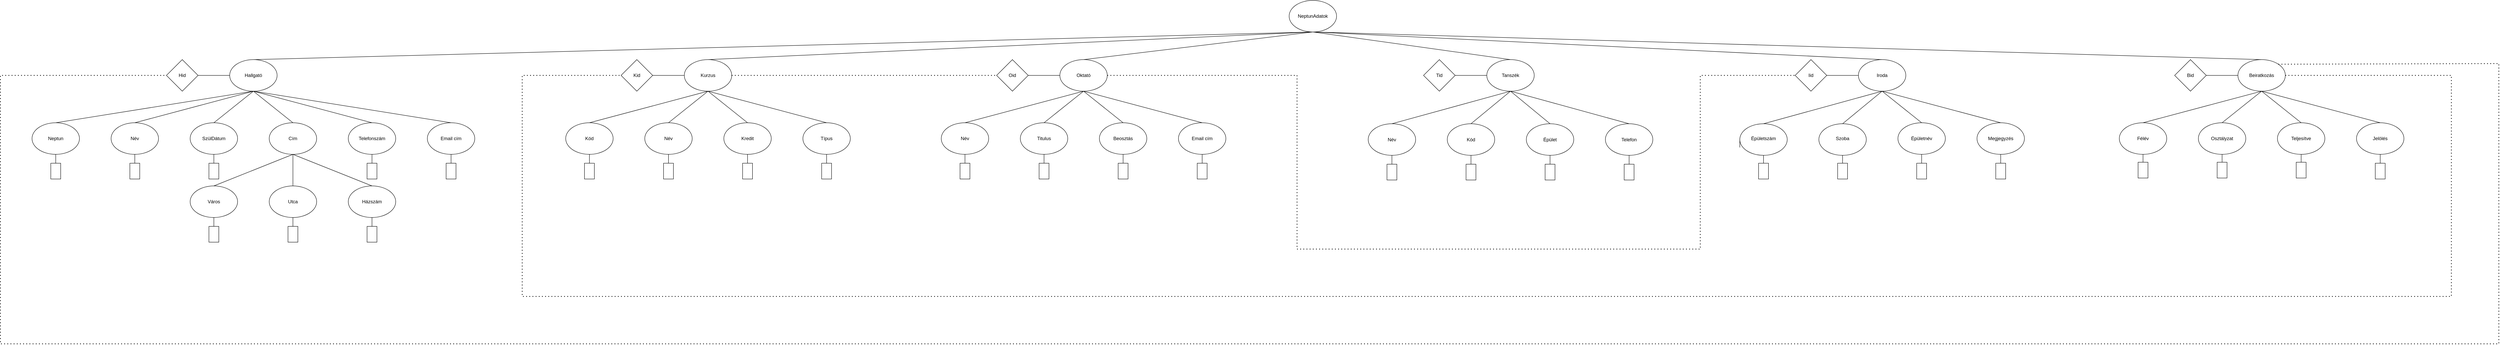 <mxfile version="28.2.7">
  <diagram name="Page-1" id="n9HkPg0lMmvd1N4SvxGJ">
    <mxGraphModel grid="1" page="1" gridSize="10" guides="1" tooltips="1" connect="1" arrows="1" fold="1" pageScale="1" pageWidth="2336" pageHeight="1654" math="0" shadow="0">
      <root>
        <mxCell id="0" />
        <mxCell id="1" parent="0" />
        <mxCell id="YauAk74HaO36N5RV_OqA-1" value="" style="ellipse;whiteSpace=wrap;html=1;" vertex="1" parent="1">
          <mxGeometry x="660" y="10" width="120" height="80" as="geometry" />
        </mxCell>
        <mxCell id="YauAk74HaO36N5RV_OqA-2" value="NeptunAdatok" style="text;html=1;whiteSpace=wrap;strokeColor=none;fillColor=none;align=center;verticalAlign=middle;rounded=0;" vertex="1" parent="1">
          <mxGeometry x="690" y="35" width="60" height="30" as="geometry" />
        </mxCell>
        <mxCell id="YauAk74HaO36N5RV_OqA-3" value="" style="ellipse;whiteSpace=wrap;html=1;" vertex="1" parent="1">
          <mxGeometry x="-2020" y="160" width="120" height="80" as="geometry" />
        </mxCell>
        <mxCell id="YauAk74HaO36N5RV_OqA-4" value="Hallgató" style="text;html=1;whiteSpace=wrap;strokeColor=none;fillColor=none;align=center;verticalAlign=middle;rounded=0;" vertex="1" parent="1">
          <mxGeometry x="-1990" y="185" width="60" height="30" as="geometry" />
        </mxCell>
        <mxCell id="YauAk74HaO36N5RV_OqA-5" value="" style="ellipse;whiteSpace=wrap;html=1;" vertex="1" parent="1">
          <mxGeometry x="-2120" y="320" width="120" height="80" as="geometry" />
        </mxCell>
        <mxCell id="YauAk74HaO36N5RV_OqA-6" value="" style="ellipse;whiteSpace=wrap;html=1;" vertex="1" parent="1">
          <mxGeometry x="-1920" y="320" width="120" height="80" as="geometry" />
        </mxCell>
        <mxCell id="YauAk74HaO36N5RV_OqA-7" value="" style="ellipse;whiteSpace=wrap;html=1;" vertex="1" parent="1">
          <mxGeometry x="-1720" y="320" width="120" height="80" as="geometry" />
        </mxCell>
        <mxCell id="YauAk74HaO36N5RV_OqA-8" value="" style="ellipse;whiteSpace=wrap;html=1;" vertex="1" parent="1">
          <mxGeometry x="-1520" y="320" width="120" height="80" as="geometry" />
        </mxCell>
        <mxCell id="YauAk74HaO36N5RV_OqA-9" value="" style="ellipse;whiteSpace=wrap;html=1;" vertex="1" parent="1">
          <mxGeometry x="-2320" y="320" width="120" height="80" as="geometry" />
        </mxCell>
        <mxCell id="YauAk74HaO36N5RV_OqA-10" value="" style="ellipse;whiteSpace=wrap;html=1;" vertex="1" parent="1">
          <mxGeometry x="-2520" y="320" width="120" height="80" as="geometry" />
        </mxCell>
        <mxCell id="YauAk74HaO36N5RV_OqA-11" value="" style="rhombus;whiteSpace=wrap;html=1;" vertex="1" parent="1">
          <mxGeometry x="-2180" y="160" width="80" height="80" as="geometry" />
        </mxCell>
        <mxCell id="YauAk74HaO36N5RV_OqA-12" value="Hid" style="text;html=1;whiteSpace=wrap;strokeColor=none;fillColor=none;align=center;verticalAlign=middle;rounded=0;" vertex="1" parent="1">
          <mxGeometry x="-2170" y="185" width="60" height="30" as="geometry" />
        </mxCell>
        <mxCell id="YauAk74HaO36N5RV_OqA-13" value="Neptun" style="text;html=1;whiteSpace=wrap;strokeColor=none;fillColor=none;align=center;verticalAlign=middle;rounded=0;" vertex="1" parent="1">
          <mxGeometry x="-2490" y="345" width="60" height="30" as="geometry" />
        </mxCell>
        <mxCell id="YauAk74HaO36N5RV_OqA-14" value="Név" style="text;html=1;whiteSpace=wrap;strokeColor=none;fillColor=none;align=center;verticalAlign=middle;rounded=0;" vertex="1" parent="1">
          <mxGeometry x="-2290" y="345" width="60" height="30" as="geometry" />
        </mxCell>
        <mxCell id="YauAk74HaO36N5RV_OqA-15" value="SzülDátum" style="text;html=1;whiteSpace=wrap;strokeColor=none;fillColor=none;align=center;verticalAlign=middle;rounded=0;" vertex="1" parent="1">
          <mxGeometry x="-2090" y="345" width="60" height="30" as="geometry" />
        </mxCell>
        <mxCell id="YauAk74HaO36N5RV_OqA-16" value="Cím" style="text;html=1;whiteSpace=wrap;strokeColor=none;fillColor=none;align=center;verticalAlign=middle;rounded=0;" vertex="1" parent="1">
          <mxGeometry x="-1890" y="345" width="60" height="30" as="geometry" />
        </mxCell>
        <mxCell id="YauAk74HaO36N5RV_OqA-17" value="Telefonszám" style="text;html=1;whiteSpace=wrap;strokeColor=none;fillColor=none;align=center;verticalAlign=middle;rounded=0;" vertex="1" parent="1">
          <mxGeometry x="-1690" y="345" width="60" height="30" as="geometry" />
        </mxCell>
        <mxCell id="YauAk74HaO36N5RV_OqA-18" value="Email cím" style="text;html=1;whiteSpace=wrap;strokeColor=none;fillColor=none;align=center;verticalAlign=middle;rounded=0;" vertex="1" parent="1">
          <mxGeometry x="-1490" y="345" width="60" height="30" as="geometry" />
        </mxCell>
        <mxCell id="YauAk74HaO36N5RV_OqA-19" value="" style="endArrow=none;html=1;rounded=0;entryX=0;entryY=0.5;entryDx=0;entryDy=0;exitX=1;exitY=0.5;exitDx=0;exitDy=0;" edge="1" parent="1" source="YauAk74HaO36N5RV_OqA-11" target="YauAk74HaO36N5RV_OqA-3">
          <mxGeometry width="50" height="50" relative="1" as="geometry">
            <mxPoint x="-1910" y="390" as="sourcePoint" />
            <mxPoint x="-1860" y="340" as="targetPoint" />
          </mxGeometry>
        </mxCell>
        <mxCell id="YauAk74HaO36N5RV_OqA-20" value="" style="endArrow=none;html=1;rounded=0;entryX=0.5;entryY=1;entryDx=0;entryDy=0;exitX=0.5;exitY=0;exitDx=0;exitDy=0;" edge="1" parent="1" source="YauAk74HaO36N5RV_OqA-10" target="YauAk74HaO36N5RV_OqA-3">
          <mxGeometry width="50" height="50" relative="1" as="geometry">
            <mxPoint x="-1910" y="390" as="sourcePoint" />
            <mxPoint x="-1860" y="340" as="targetPoint" />
          </mxGeometry>
        </mxCell>
        <mxCell id="YauAk74HaO36N5RV_OqA-21" value="" style="endArrow=none;html=1;rounded=0;entryX=0.5;entryY=1;entryDx=0;entryDy=0;exitX=0.5;exitY=0;exitDx=0;exitDy=0;" edge="1" parent="1" source="YauAk74HaO36N5RV_OqA-9" target="YauAk74HaO36N5RV_OqA-3">
          <mxGeometry width="50" height="50" relative="1" as="geometry">
            <mxPoint x="-1910" y="390" as="sourcePoint" />
            <mxPoint x="-1860" y="340" as="targetPoint" />
          </mxGeometry>
        </mxCell>
        <mxCell id="YauAk74HaO36N5RV_OqA-22" value="" style="endArrow=none;html=1;rounded=0;exitX=0.5;exitY=0;exitDx=0;exitDy=0;" edge="1" parent="1" source="YauAk74HaO36N5RV_OqA-5">
          <mxGeometry width="50" height="50" relative="1" as="geometry">
            <mxPoint x="-1910" y="390" as="sourcePoint" />
            <mxPoint x="-1960" y="240" as="targetPoint" />
          </mxGeometry>
        </mxCell>
        <mxCell id="YauAk74HaO36N5RV_OqA-23" value="" style="endArrow=none;html=1;rounded=0;entryX=0.5;entryY=1;entryDx=0;entryDy=0;exitX=0.5;exitY=0;exitDx=0;exitDy=0;" edge="1" parent="1" source="YauAk74HaO36N5RV_OqA-6" target="YauAk74HaO36N5RV_OqA-3">
          <mxGeometry width="50" height="50" relative="1" as="geometry">
            <mxPoint x="-1910" y="390" as="sourcePoint" />
            <mxPoint x="-1860" y="340" as="targetPoint" />
          </mxGeometry>
        </mxCell>
        <mxCell id="YauAk74HaO36N5RV_OqA-24" value="" style="endArrow=none;html=1;rounded=0;entryX=0.5;entryY=1;entryDx=0;entryDy=0;exitX=0.5;exitY=0;exitDx=0;exitDy=0;" edge="1" parent="1" source="YauAk74HaO36N5RV_OqA-7" target="YauAk74HaO36N5RV_OqA-3">
          <mxGeometry width="50" height="50" relative="1" as="geometry">
            <mxPoint x="-1910" y="390" as="sourcePoint" />
            <mxPoint x="-1860" y="340" as="targetPoint" />
          </mxGeometry>
        </mxCell>
        <mxCell id="YauAk74HaO36N5RV_OqA-25" value="" style="endArrow=none;html=1;rounded=0;entryX=0.5;entryY=1;entryDx=0;entryDy=0;exitX=0.5;exitY=0;exitDx=0;exitDy=0;" edge="1" parent="1" source="YauAk74HaO36N5RV_OqA-8" target="YauAk74HaO36N5RV_OqA-3">
          <mxGeometry width="50" height="50" relative="1" as="geometry">
            <mxPoint x="-1910" y="390" as="sourcePoint" />
            <mxPoint x="-1860" y="340" as="targetPoint" />
          </mxGeometry>
        </mxCell>
        <mxCell id="YauAk74HaO36N5RV_OqA-26" value="" style="ellipse;whiteSpace=wrap;html=1;" vertex="1" parent="1">
          <mxGeometry x="-1920" y="480" width="120" height="80" as="geometry" />
        </mxCell>
        <mxCell id="YauAk74HaO36N5RV_OqA-27" value="" style="ellipse;whiteSpace=wrap;html=1;" vertex="1" parent="1">
          <mxGeometry x="-2120" y="480" width="120" height="80" as="geometry" />
        </mxCell>
        <mxCell id="YauAk74HaO36N5RV_OqA-28" value="" style="ellipse;whiteSpace=wrap;html=1;" vertex="1" parent="1">
          <mxGeometry x="-1720" y="480" width="120" height="80" as="geometry" />
        </mxCell>
        <mxCell id="YauAk74HaO36N5RV_OqA-29" value="Város" style="text;html=1;whiteSpace=wrap;strokeColor=none;fillColor=none;align=center;verticalAlign=middle;rounded=0;" vertex="1" parent="1">
          <mxGeometry x="-2090" y="505" width="60" height="30" as="geometry" />
        </mxCell>
        <mxCell id="YauAk74HaO36N5RV_OqA-30" value="Utca" style="text;html=1;whiteSpace=wrap;strokeColor=none;fillColor=none;align=center;verticalAlign=middle;rounded=0;" vertex="1" parent="1">
          <mxGeometry x="-1890" y="505" width="60" height="30" as="geometry" />
        </mxCell>
        <mxCell id="YauAk74HaO36N5RV_OqA-31" value="Házszám" style="text;html=1;whiteSpace=wrap;strokeColor=none;fillColor=none;align=center;verticalAlign=middle;rounded=0;" vertex="1" parent="1">
          <mxGeometry x="-1690" y="505" width="60" height="30" as="geometry" />
        </mxCell>
        <mxCell id="YauAk74HaO36N5RV_OqA-32" value="" style="endArrow=none;html=1;rounded=0;entryX=0.5;entryY=1;entryDx=0;entryDy=0;exitX=0.5;exitY=0;exitDx=0;exitDy=0;" edge="1" parent="1" source="YauAk74HaO36N5RV_OqA-27" target="YauAk74HaO36N5RV_OqA-6">
          <mxGeometry width="50" height="50" relative="1" as="geometry">
            <mxPoint x="-1910" y="510" as="sourcePoint" />
            <mxPoint x="-1860" y="460" as="targetPoint" />
          </mxGeometry>
        </mxCell>
        <mxCell id="YauAk74HaO36N5RV_OqA-34" value="" style="endArrow=none;html=1;rounded=0;entryX=0.5;entryY=1;entryDx=0;entryDy=0;exitX=0.5;exitY=0;exitDx=0;exitDy=0;" edge="1" parent="1" source="YauAk74HaO36N5RV_OqA-26" target="YauAk74HaO36N5RV_OqA-6">
          <mxGeometry width="50" height="50" relative="1" as="geometry">
            <mxPoint x="-1910" y="510" as="sourcePoint" />
            <mxPoint x="-1860" y="460" as="targetPoint" />
          </mxGeometry>
        </mxCell>
        <mxCell id="YauAk74HaO36N5RV_OqA-35" value="" style="endArrow=none;html=1;rounded=0;entryX=0.5;entryY=1;entryDx=0;entryDy=0;exitX=0.5;exitY=0;exitDx=0;exitDy=0;" edge="1" parent="1" source="YauAk74HaO36N5RV_OqA-28" target="YauAk74HaO36N5RV_OqA-6">
          <mxGeometry width="50" height="50" relative="1" as="geometry">
            <mxPoint x="-1910" y="510" as="sourcePoint" />
            <mxPoint x="-1860" y="460" as="targetPoint" />
          </mxGeometry>
        </mxCell>
        <mxCell id="YauAk74HaO36N5RV_OqA-36" value="" style="ellipse;whiteSpace=wrap;html=1;" vertex="1" parent="1">
          <mxGeometry x="-870" y="160" width="120" height="80" as="geometry" />
        </mxCell>
        <mxCell id="YauAk74HaO36N5RV_OqA-37" value="Kurzus" style="text;html=1;whiteSpace=wrap;strokeColor=none;fillColor=none;align=center;verticalAlign=middle;rounded=0;" vertex="1" parent="1">
          <mxGeometry x="-840" y="185" width="60" height="30" as="geometry" />
        </mxCell>
        <mxCell id="YauAk74HaO36N5RV_OqA-38" value="" style="ellipse;whiteSpace=wrap;html=1;" vertex="1" parent="1">
          <mxGeometry x="-770" y="320" width="120" height="80" as="geometry" />
        </mxCell>
        <mxCell id="YauAk74HaO36N5RV_OqA-39" value="" style="ellipse;whiteSpace=wrap;html=1;" vertex="1" parent="1">
          <mxGeometry x="-970" y="320" width="120" height="80" as="geometry" />
        </mxCell>
        <mxCell id="YauAk74HaO36N5RV_OqA-40" value="" style="ellipse;whiteSpace=wrap;html=1;" vertex="1" parent="1">
          <mxGeometry x="-570" y="320" width="120" height="80" as="geometry" />
        </mxCell>
        <mxCell id="YauAk74HaO36N5RV_OqA-41" value="" style="ellipse;whiteSpace=wrap;html=1;" vertex="1" parent="1">
          <mxGeometry x="-1170" y="320" width="120" height="80" as="geometry" />
        </mxCell>
        <mxCell id="YauAk74HaO36N5RV_OqA-43" value="" style="rhombus;whiteSpace=wrap;html=1;" vertex="1" parent="1">
          <mxGeometry x="-1030" y="160" width="80" height="80" as="geometry" />
        </mxCell>
        <mxCell id="YauAk74HaO36N5RV_OqA-44" value="Kid" style="text;html=1;whiteSpace=wrap;strokeColor=none;fillColor=none;align=center;verticalAlign=middle;rounded=0;" vertex="1" parent="1">
          <mxGeometry x="-1020" y="185" width="60" height="30" as="geometry" />
        </mxCell>
        <mxCell id="YauAk74HaO36N5RV_OqA-45" value="Kód" style="text;html=1;whiteSpace=wrap;strokeColor=none;fillColor=none;align=center;verticalAlign=middle;rounded=0;" vertex="1" parent="1">
          <mxGeometry x="-1140" y="345" width="60" height="30" as="geometry" />
        </mxCell>
        <mxCell id="YauAk74HaO36N5RV_OqA-46" value="Név" style="text;html=1;whiteSpace=wrap;strokeColor=none;fillColor=none;align=center;verticalAlign=middle;rounded=0;" vertex="1" parent="1">
          <mxGeometry x="-940" y="345" width="60" height="30" as="geometry" />
        </mxCell>
        <mxCell id="YauAk74HaO36N5RV_OqA-47" value="Kredit" style="text;html=1;whiteSpace=wrap;strokeColor=none;fillColor=none;align=center;verticalAlign=middle;rounded=0;" vertex="1" parent="1">
          <mxGeometry x="-740" y="345" width="60" height="30" as="geometry" />
        </mxCell>
        <mxCell id="YauAk74HaO36N5RV_OqA-48" value="Típus" style="text;html=1;whiteSpace=wrap;strokeColor=none;fillColor=none;align=center;verticalAlign=middle;rounded=0;" vertex="1" parent="1">
          <mxGeometry x="-540" y="345" width="60" height="30" as="geometry" />
        </mxCell>
        <mxCell id="YauAk74HaO36N5RV_OqA-49" value="" style="endArrow=none;html=1;rounded=0;entryX=0;entryY=0.5;entryDx=0;entryDy=0;exitX=1;exitY=0.5;exitDx=0;exitDy=0;" edge="1" parent="1" source="YauAk74HaO36N5RV_OqA-43" target="YauAk74HaO36N5RV_OqA-36">
          <mxGeometry width="50" height="50" relative="1" as="geometry">
            <mxPoint x="-760" y="510" as="sourcePoint" />
            <mxPoint x="-710" y="460" as="targetPoint" />
          </mxGeometry>
        </mxCell>
        <mxCell id="YauAk74HaO36N5RV_OqA-50" value="" style="endArrow=none;html=1;rounded=0;entryX=0.5;entryY=1;entryDx=0;entryDy=0;exitX=0.5;exitY=0;exitDx=0;exitDy=0;" edge="1" parent="1" source="YauAk74HaO36N5RV_OqA-41" target="YauAk74HaO36N5RV_OqA-36">
          <mxGeometry width="50" height="50" relative="1" as="geometry">
            <mxPoint x="-760" y="510" as="sourcePoint" />
            <mxPoint x="-710" y="460" as="targetPoint" />
          </mxGeometry>
        </mxCell>
        <mxCell id="YauAk74HaO36N5RV_OqA-51" value="" style="endArrow=none;html=1;rounded=0;entryX=0.5;entryY=1;entryDx=0;entryDy=0;exitX=0.5;exitY=0;exitDx=0;exitDy=0;" edge="1" parent="1" source="YauAk74HaO36N5RV_OqA-39" target="YauAk74HaO36N5RV_OqA-36">
          <mxGeometry width="50" height="50" relative="1" as="geometry">
            <mxPoint x="-760" y="510" as="sourcePoint" />
            <mxPoint x="-710" y="460" as="targetPoint" />
          </mxGeometry>
        </mxCell>
        <mxCell id="YauAk74HaO36N5RV_OqA-52" value="" style="endArrow=none;html=1;rounded=0;entryX=0.5;entryY=1;entryDx=0;entryDy=0;exitX=0.5;exitY=0;exitDx=0;exitDy=0;" edge="1" parent="1" source="YauAk74HaO36N5RV_OqA-38" target="YauAk74HaO36N5RV_OqA-36">
          <mxGeometry width="50" height="50" relative="1" as="geometry">
            <mxPoint x="-760" y="510" as="sourcePoint" />
            <mxPoint x="-710" y="460" as="targetPoint" />
          </mxGeometry>
        </mxCell>
        <mxCell id="YauAk74HaO36N5RV_OqA-53" value="" style="endArrow=none;html=1;rounded=0;entryX=0.5;entryY=1;entryDx=0;entryDy=0;exitX=0.5;exitY=0;exitDx=0;exitDy=0;" edge="1" parent="1" source="YauAk74HaO36N5RV_OqA-40" target="YauAk74HaO36N5RV_OqA-36">
          <mxGeometry width="50" height="50" relative="1" as="geometry">
            <mxPoint x="-760" y="510" as="sourcePoint" />
            <mxPoint x="-710" y="460" as="targetPoint" />
          </mxGeometry>
        </mxCell>
        <mxCell id="YauAk74HaO36N5RV_OqA-54" value="" style="ellipse;whiteSpace=wrap;html=1;" vertex="1" parent="1">
          <mxGeometry x="80" y="160" width="120" height="80" as="geometry" />
        </mxCell>
        <mxCell id="YauAk74HaO36N5RV_OqA-55" value="Oktató" style="text;html=1;whiteSpace=wrap;strokeColor=none;fillColor=none;align=center;verticalAlign=middle;rounded=0;" vertex="1" parent="1">
          <mxGeometry x="110" y="185" width="60" height="30" as="geometry" />
        </mxCell>
        <mxCell id="YauAk74HaO36N5RV_OqA-56" value="" style="ellipse;whiteSpace=wrap;html=1;" vertex="1" parent="1">
          <mxGeometry x="-20" y="320" width="120" height="80" as="geometry" />
        </mxCell>
        <mxCell id="YauAk74HaO36N5RV_OqA-57" value="" style="ellipse;whiteSpace=wrap;html=1;" vertex="1" parent="1">
          <mxGeometry x="180" y="320" width="120" height="80" as="geometry" />
        </mxCell>
        <mxCell id="YauAk74HaO36N5RV_OqA-58" value="" style="ellipse;whiteSpace=wrap;html=1;" vertex="1" parent="1">
          <mxGeometry x="-220" y="320" width="120" height="80" as="geometry" />
        </mxCell>
        <mxCell id="YauAk74HaO36N5RV_OqA-59" value="" style="ellipse;whiteSpace=wrap;html=1;" vertex="1" parent="1">
          <mxGeometry x="380" y="320" width="120" height="80" as="geometry" />
        </mxCell>
        <mxCell id="YauAk74HaO36N5RV_OqA-60" value="" style="rhombus;whiteSpace=wrap;html=1;" vertex="1" parent="1">
          <mxGeometry x="-80" y="160" width="80" height="80" as="geometry" />
        </mxCell>
        <mxCell id="YauAk74HaO36N5RV_OqA-61" value="Oid" style="text;html=1;whiteSpace=wrap;strokeColor=none;fillColor=none;align=center;verticalAlign=middle;rounded=0;" vertex="1" parent="1">
          <mxGeometry x="-70" y="185" width="60" height="30" as="geometry" />
        </mxCell>
        <mxCell id="YauAk74HaO36N5RV_OqA-62" value="Név" style="text;html=1;whiteSpace=wrap;strokeColor=none;fillColor=none;align=center;verticalAlign=middle;rounded=0;" vertex="1" parent="1">
          <mxGeometry x="-190" y="345" width="60" height="30" as="geometry" />
        </mxCell>
        <mxCell id="YauAk74HaO36N5RV_OqA-63" value="Titulus" style="text;html=1;whiteSpace=wrap;strokeColor=none;fillColor=none;align=center;verticalAlign=middle;rounded=0;" vertex="1" parent="1">
          <mxGeometry x="10" y="345" width="60" height="30" as="geometry" />
        </mxCell>
        <mxCell id="YauAk74HaO36N5RV_OqA-64" value="Beosztás" style="text;html=1;whiteSpace=wrap;strokeColor=none;fillColor=none;align=center;verticalAlign=middle;rounded=0;" vertex="1" parent="1">
          <mxGeometry x="210" y="345" width="60" height="30" as="geometry" />
        </mxCell>
        <mxCell id="YauAk74HaO36N5RV_OqA-65" value="Email cím" style="text;html=1;whiteSpace=wrap;strokeColor=none;fillColor=none;align=center;verticalAlign=middle;rounded=0;" vertex="1" parent="1">
          <mxGeometry x="410" y="345" width="60" height="30" as="geometry" />
        </mxCell>
        <mxCell id="YauAk74HaO36N5RV_OqA-67" value="" style="endArrow=none;html=1;rounded=0;entryX=0;entryY=0.5;entryDx=0;entryDy=0;exitX=1;exitY=0.5;exitDx=0;exitDy=0;" edge="1" parent="1" source="YauAk74HaO36N5RV_OqA-60" target="YauAk74HaO36N5RV_OqA-54">
          <mxGeometry width="50" height="50" relative="1" as="geometry">
            <mxPoint x="310" y="500" as="sourcePoint" />
            <mxPoint x="360" y="450" as="targetPoint" />
          </mxGeometry>
        </mxCell>
        <mxCell id="YauAk74HaO36N5RV_OqA-68" value="" style="endArrow=none;html=1;rounded=0;entryX=0.5;entryY=1;entryDx=0;entryDy=0;exitX=0.5;exitY=0;exitDx=0;exitDy=0;" edge="1" parent="1" source="YauAk74HaO36N5RV_OqA-58" target="YauAk74HaO36N5RV_OqA-54">
          <mxGeometry width="50" height="50" relative="1" as="geometry">
            <mxPoint x="310" y="500" as="sourcePoint" />
            <mxPoint x="360" y="450" as="targetPoint" />
          </mxGeometry>
        </mxCell>
        <mxCell id="YauAk74HaO36N5RV_OqA-69" value="" style="endArrow=none;html=1;rounded=0;entryX=0.5;entryY=1;entryDx=0;entryDy=0;exitX=0.5;exitY=0;exitDx=0;exitDy=0;" edge="1" parent="1" source="YauAk74HaO36N5RV_OqA-56" target="YauAk74HaO36N5RV_OqA-54">
          <mxGeometry width="50" height="50" relative="1" as="geometry">
            <mxPoint x="310" y="500" as="sourcePoint" />
            <mxPoint x="360" y="450" as="targetPoint" />
          </mxGeometry>
        </mxCell>
        <mxCell id="YauAk74HaO36N5RV_OqA-70" value="" style="endArrow=none;html=1;rounded=0;entryX=0.5;entryY=1;entryDx=0;entryDy=0;exitX=0.5;exitY=0;exitDx=0;exitDy=0;" edge="1" parent="1" source="YauAk74HaO36N5RV_OqA-57" target="YauAk74HaO36N5RV_OqA-54">
          <mxGeometry width="50" height="50" relative="1" as="geometry">
            <mxPoint x="310" y="500" as="sourcePoint" />
            <mxPoint x="360" y="450" as="targetPoint" />
          </mxGeometry>
        </mxCell>
        <mxCell id="YauAk74HaO36N5RV_OqA-71" value="" style="endArrow=none;html=1;rounded=0;exitX=0.5;exitY=0;exitDx=0;exitDy=0;" edge="1" parent="1" source="YauAk74HaO36N5RV_OqA-59">
          <mxGeometry width="50" height="50" relative="1" as="geometry">
            <mxPoint x="310" y="500" as="sourcePoint" />
            <mxPoint x="140" y="240" as="targetPoint" />
          </mxGeometry>
        </mxCell>
        <mxCell id="YauAk74HaO36N5RV_OqA-72" value="" style="rounded=0;whiteSpace=wrap;html=1;rotation=90;" vertex="1" parent="1">
          <mxGeometry x="-1680" y="430" width="40" height="25" as="geometry" />
        </mxCell>
        <mxCell id="YauAk74HaO36N5RV_OqA-73" value="" style="rounded=0;whiteSpace=wrap;html=1;rotation=90;" vertex="1" parent="1">
          <mxGeometry x="-2480" y="430" width="40" height="25" as="geometry" />
        </mxCell>
        <mxCell id="YauAk74HaO36N5RV_OqA-74" value="" style="rounded=0;whiteSpace=wrap;html=1;rotation=90;" vertex="1" parent="1">
          <mxGeometry x="-2280" y="430" width="40" height="25" as="geometry" />
        </mxCell>
        <mxCell id="YauAk74HaO36N5RV_OqA-75" value="" style="rounded=0;whiteSpace=wrap;html=1;rotation=90;" vertex="1" parent="1">
          <mxGeometry x="-2080" y="430" width="40" height="25" as="geometry" />
        </mxCell>
        <mxCell id="YauAk74HaO36N5RV_OqA-76" value="" style="rounded=0;whiteSpace=wrap;html=1;rotation=90;" vertex="1" parent="1">
          <mxGeometry x="-1480" y="430" width="40" height="25" as="geometry" />
        </mxCell>
        <mxCell id="YauAk74HaO36N5RV_OqA-77" value="" style="rounded=0;whiteSpace=wrap;html=1;rotation=90;" vertex="1" parent="1">
          <mxGeometry x="-2080" y="590" width="40" height="25" as="geometry" />
        </mxCell>
        <mxCell id="YauAk74HaO36N5RV_OqA-78" value="" style="rounded=0;whiteSpace=wrap;html=1;rotation=90;" vertex="1" parent="1">
          <mxGeometry x="-1880" y="590" width="40" height="25" as="geometry" />
        </mxCell>
        <mxCell id="YauAk74HaO36N5RV_OqA-79" value="" style="rounded=0;whiteSpace=wrap;html=1;rotation=90;" vertex="1" parent="1">
          <mxGeometry x="-1680" y="590" width="40" height="25" as="geometry" />
        </mxCell>
        <mxCell id="YauAk74HaO36N5RV_OqA-80" value="" style="endArrow=none;html=1;rounded=0;entryX=0.5;entryY=1;entryDx=0;entryDy=0;exitX=0;exitY=0.5;exitDx=0;exitDy=0;" edge="1" parent="1" source="YauAk74HaO36N5RV_OqA-73" target="YauAk74HaO36N5RV_OqA-10">
          <mxGeometry width="50" height="50" relative="1" as="geometry">
            <mxPoint x="-1970" y="580" as="sourcePoint" />
            <mxPoint x="-1920" y="530" as="targetPoint" />
          </mxGeometry>
        </mxCell>
        <mxCell id="YauAk74HaO36N5RV_OqA-81" value="" style="endArrow=none;html=1;rounded=0;entryX=0.5;entryY=1;entryDx=0;entryDy=0;exitX=0;exitY=0.5;exitDx=0;exitDy=0;" edge="1" parent="1" source="YauAk74HaO36N5RV_OqA-74" target="YauAk74HaO36N5RV_OqA-9">
          <mxGeometry width="50" height="50" relative="1" as="geometry">
            <mxPoint x="-1970" y="580" as="sourcePoint" />
            <mxPoint x="-1920" y="530" as="targetPoint" />
          </mxGeometry>
        </mxCell>
        <mxCell id="YauAk74HaO36N5RV_OqA-82" value="" style="endArrow=none;html=1;rounded=0;entryX=0.5;entryY=1;entryDx=0;entryDy=0;exitX=0;exitY=0.5;exitDx=0;exitDy=0;" edge="1" parent="1" source="YauAk74HaO36N5RV_OqA-75" target="YauAk74HaO36N5RV_OqA-5">
          <mxGeometry width="50" height="50" relative="1" as="geometry">
            <mxPoint x="-1970" y="580" as="sourcePoint" />
            <mxPoint x="-1920" y="530" as="targetPoint" />
          </mxGeometry>
        </mxCell>
        <mxCell id="YauAk74HaO36N5RV_OqA-83" value="" style="endArrow=none;html=1;rounded=0;entryX=0.5;entryY=1;entryDx=0;entryDy=0;exitX=0;exitY=0.5;exitDx=0;exitDy=0;" edge="1" parent="1" source="YauAk74HaO36N5RV_OqA-77" target="YauAk74HaO36N5RV_OqA-27">
          <mxGeometry width="50" height="50" relative="1" as="geometry">
            <mxPoint x="-1970" y="580" as="sourcePoint" />
            <mxPoint x="-1920" y="530" as="targetPoint" />
          </mxGeometry>
        </mxCell>
        <mxCell id="YauAk74HaO36N5RV_OqA-84" value="" style="endArrow=none;html=1;rounded=0;entryX=0.5;entryY=1;entryDx=0;entryDy=0;exitX=0;exitY=0.5;exitDx=0;exitDy=0;" edge="1" parent="1" source="YauAk74HaO36N5RV_OqA-78" target="YauAk74HaO36N5RV_OqA-26">
          <mxGeometry width="50" height="50" relative="1" as="geometry">
            <mxPoint x="-1970" y="580" as="sourcePoint" />
            <mxPoint x="-1920" y="530" as="targetPoint" />
          </mxGeometry>
        </mxCell>
        <mxCell id="YauAk74HaO36N5RV_OqA-85" value="" style="endArrow=none;html=1;rounded=0;entryX=0.5;entryY=1;entryDx=0;entryDy=0;exitX=0;exitY=0.5;exitDx=0;exitDy=0;" edge="1" parent="1" source="YauAk74HaO36N5RV_OqA-79" target="YauAk74HaO36N5RV_OqA-28">
          <mxGeometry width="50" height="50" relative="1" as="geometry">
            <mxPoint x="-1970" y="580" as="sourcePoint" />
            <mxPoint x="-1920" y="530" as="targetPoint" />
          </mxGeometry>
        </mxCell>
        <mxCell id="YauAk74HaO36N5RV_OqA-86" value="" style="endArrow=none;html=1;rounded=0;entryX=0.5;entryY=1;entryDx=0;entryDy=0;exitX=0;exitY=0.5;exitDx=0;exitDy=0;" edge="1" parent="1" source="YauAk74HaO36N5RV_OqA-72" target="YauAk74HaO36N5RV_OqA-7">
          <mxGeometry width="50" height="50" relative="1" as="geometry">
            <mxPoint x="-1970" y="580" as="sourcePoint" />
            <mxPoint x="-1920" y="530" as="targetPoint" />
          </mxGeometry>
        </mxCell>
        <mxCell id="YauAk74HaO36N5RV_OqA-87" value="" style="endArrow=none;html=1;rounded=0;entryX=0.5;entryY=1;entryDx=0;entryDy=0;exitX=0;exitY=0.5;exitDx=0;exitDy=0;" edge="1" parent="1" source="YauAk74HaO36N5RV_OqA-76" target="YauAk74HaO36N5RV_OqA-8">
          <mxGeometry width="50" height="50" relative="1" as="geometry">
            <mxPoint x="-1970" y="580" as="sourcePoint" />
            <mxPoint x="-1920" y="530" as="targetPoint" />
          </mxGeometry>
        </mxCell>
        <mxCell id="YauAk74HaO36N5RV_OqA-88" value="" style="rounded=0;whiteSpace=wrap;html=1;rotation=90;" vertex="1" parent="1">
          <mxGeometry x="-1130" y="430" width="40" height="25" as="geometry" />
        </mxCell>
        <mxCell id="YauAk74HaO36N5RV_OqA-89" value="" style="rounded=0;whiteSpace=wrap;html=1;rotation=90;" vertex="1" parent="1">
          <mxGeometry x="-930" y="430" width="40" height="25" as="geometry" />
        </mxCell>
        <mxCell id="YauAk74HaO36N5RV_OqA-90" value="" style="rounded=0;whiteSpace=wrap;html=1;rotation=90;" vertex="1" parent="1">
          <mxGeometry x="-730" y="430" width="40" height="25" as="geometry" />
        </mxCell>
        <mxCell id="YauAk74HaO36N5RV_OqA-91" value="" style="rounded=0;whiteSpace=wrap;html=1;rotation=90;" vertex="1" parent="1">
          <mxGeometry x="-530" y="430" width="40" height="25" as="geometry" />
        </mxCell>
        <mxCell id="YauAk74HaO36N5RV_OqA-92" value="" style="endArrow=none;html=1;rounded=0;entryX=0.5;entryY=1;entryDx=0;entryDy=0;exitX=0;exitY=0.5;exitDx=0;exitDy=0;" edge="1" parent="1" source="YauAk74HaO36N5RV_OqA-88" target="YauAk74HaO36N5RV_OqA-41">
          <mxGeometry width="50" height="50" relative="1" as="geometry">
            <mxPoint x="-930" y="580" as="sourcePoint" />
            <mxPoint x="-880" y="530" as="targetPoint" />
          </mxGeometry>
        </mxCell>
        <mxCell id="YauAk74HaO36N5RV_OqA-93" value="" style="endArrow=none;html=1;rounded=0;entryX=0.5;entryY=1;entryDx=0;entryDy=0;exitX=0;exitY=0.5;exitDx=0;exitDy=0;" edge="1" parent="1" source="YauAk74HaO36N5RV_OqA-89" target="YauAk74HaO36N5RV_OqA-39">
          <mxGeometry width="50" height="50" relative="1" as="geometry">
            <mxPoint x="-930" y="580" as="sourcePoint" />
            <mxPoint x="-880" y="530" as="targetPoint" />
          </mxGeometry>
        </mxCell>
        <mxCell id="YauAk74HaO36N5RV_OqA-94" value="" style="endArrow=none;html=1;rounded=0;entryX=0.5;entryY=1;entryDx=0;entryDy=0;exitX=0;exitY=0.5;exitDx=0;exitDy=0;" edge="1" parent="1" source="YauAk74HaO36N5RV_OqA-90" target="YauAk74HaO36N5RV_OqA-38">
          <mxGeometry width="50" height="50" relative="1" as="geometry">
            <mxPoint x="-930" y="580" as="sourcePoint" />
            <mxPoint x="-880" y="530" as="targetPoint" />
          </mxGeometry>
        </mxCell>
        <mxCell id="YauAk74HaO36N5RV_OqA-95" value="" style="endArrow=none;html=1;rounded=0;entryX=0.5;entryY=1;entryDx=0;entryDy=0;exitX=0;exitY=0.5;exitDx=0;exitDy=0;" edge="1" parent="1" source="YauAk74HaO36N5RV_OqA-91" target="YauAk74HaO36N5RV_OqA-40">
          <mxGeometry width="50" height="50" relative="1" as="geometry">
            <mxPoint x="-930" y="580" as="sourcePoint" />
            <mxPoint x="-880" y="530" as="targetPoint" />
          </mxGeometry>
        </mxCell>
        <mxCell id="YauAk74HaO36N5RV_OqA-96" value="" style="rounded=0;whiteSpace=wrap;html=1;rotation=90;" vertex="1" parent="1">
          <mxGeometry x="-180" y="430" width="40" height="25" as="geometry" />
        </mxCell>
        <mxCell id="YauAk74HaO36N5RV_OqA-97" value="" style="rounded=0;whiteSpace=wrap;html=1;rotation=90;" vertex="1" parent="1">
          <mxGeometry x="20" y="430" width="40" height="25" as="geometry" />
        </mxCell>
        <mxCell id="YauAk74HaO36N5RV_OqA-98" value="" style="rounded=0;whiteSpace=wrap;html=1;rotation=90;" vertex="1" parent="1">
          <mxGeometry x="220" y="430" width="40" height="25" as="geometry" />
        </mxCell>
        <mxCell id="YauAk74HaO36N5RV_OqA-99" value="" style="rounded=0;whiteSpace=wrap;html=1;rotation=90;" vertex="1" parent="1">
          <mxGeometry x="420" y="430" width="40" height="25" as="geometry" />
        </mxCell>
        <mxCell id="YauAk74HaO36N5RV_OqA-100" value="" style="endArrow=none;html=1;rounded=0;entryX=0.5;entryY=1;entryDx=0;entryDy=0;exitX=0;exitY=0.5;exitDx=0;exitDy=0;" edge="1" parent="1" source="YauAk74HaO36N5RV_OqA-96" target="YauAk74HaO36N5RV_OqA-58">
          <mxGeometry width="50" height="50" relative="1" as="geometry">
            <mxPoint x="330" y="430" as="sourcePoint" />
            <mxPoint x="380" y="380" as="targetPoint" />
          </mxGeometry>
        </mxCell>
        <mxCell id="YauAk74HaO36N5RV_OqA-101" value="" style="endArrow=none;html=1;rounded=0;entryX=0.5;entryY=1;entryDx=0;entryDy=0;exitX=0;exitY=0.5;exitDx=0;exitDy=0;" edge="1" parent="1" source="YauAk74HaO36N5RV_OqA-97" target="YauAk74HaO36N5RV_OqA-56">
          <mxGeometry width="50" height="50" relative="1" as="geometry">
            <mxPoint x="330" y="430" as="sourcePoint" />
            <mxPoint x="380" y="380" as="targetPoint" />
          </mxGeometry>
        </mxCell>
        <mxCell id="YauAk74HaO36N5RV_OqA-102" value="" style="endArrow=none;html=1;rounded=0;entryX=0.5;entryY=1;entryDx=0;entryDy=0;exitX=0;exitY=0.5;exitDx=0;exitDy=0;" edge="1" parent="1" source="YauAk74HaO36N5RV_OqA-98" target="YauAk74HaO36N5RV_OqA-57">
          <mxGeometry width="50" height="50" relative="1" as="geometry">
            <mxPoint x="330" y="430" as="sourcePoint" />
            <mxPoint x="380" y="380" as="targetPoint" />
          </mxGeometry>
        </mxCell>
        <mxCell id="YauAk74HaO36N5RV_OqA-103" value="" style="endArrow=none;html=1;rounded=0;entryX=0.5;entryY=1;entryDx=0;entryDy=0;exitX=0;exitY=0.5;exitDx=0;exitDy=0;" edge="1" parent="1" source="YauAk74HaO36N5RV_OqA-99" target="YauAk74HaO36N5RV_OqA-59">
          <mxGeometry width="50" height="50" relative="1" as="geometry">
            <mxPoint x="330" y="430" as="sourcePoint" />
            <mxPoint x="380" y="380" as="targetPoint" />
          </mxGeometry>
        </mxCell>
        <mxCell id="YauAk74HaO36N5RV_OqA-104" value="" style="ellipse;whiteSpace=wrap;html=1;" vertex="1" parent="1">
          <mxGeometry x="1160" y="160" width="120" height="80" as="geometry" />
        </mxCell>
        <mxCell id="YauAk74HaO36N5RV_OqA-105" value="Tanszék" style="text;html=1;whiteSpace=wrap;strokeColor=none;fillColor=none;align=center;verticalAlign=middle;rounded=0;" vertex="1" parent="1">
          <mxGeometry x="1190" y="185" width="60" height="30" as="geometry" />
        </mxCell>
        <mxCell id="YauAk74HaO36N5RV_OqA-106" value="" style="ellipse;whiteSpace=wrap;html=1;" vertex="1" parent="1">
          <mxGeometry x="1060" y="322.5" width="120" height="80" as="geometry" />
        </mxCell>
        <mxCell id="YauAk74HaO36N5RV_OqA-107" value="" style="ellipse;whiteSpace=wrap;html=1;" vertex="1" parent="1">
          <mxGeometry x="1260" y="322.5" width="120" height="80" as="geometry" />
        </mxCell>
        <mxCell id="YauAk74HaO36N5RV_OqA-108" value="" style="ellipse;whiteSpace=wrap;html=1;" vertex="1" parent="1">
          <mxGeometry x="1460" y="322.5" width="120" height="80" as="geometry" />
        </mxCell>
        <mxCell id="YauAk74HaO36N5RV_OqA-109" value="" style="ellipse;whiteSpace=wrap;html=1;" vertex="1" parent="1">
          <mxGeometry x="860" y="322.5" width="120" height="80" as="geometry" />
        </mxCell>
        <mxCell id="YauAk74HaO36N5RV_OqA-110" value="" style="rhombus;whiteSpace=wrap;html=1;" vertex="1" parent="1">
          <mxGeometry x="1000" y="160" width="80" height="80" as="geometry" />
        </mxCell>
        <mxCell id="YauAk74HaO36N5RV_OqA-111" value="Tid" style="text;html=1;whiteSpace=wrap;strokeColor=none;fillColor=none;align=center;verticalAlign=middle;rounded=0;" vertex="1" parent="1">
          <mxGeometry x="1010" y="185" width="60" height="30" as="geometry" />
        </mxCell>
        <mxCell id="YauAk74HaO36N5RV_OqA-112" value="Név" style="text;html=1;whiteSpace=wrap;strokeColor=none;fillColor=none;align=center;verticalAlign=middle;rounded=0;" vertex="1" parent="1">
          <mxGeometry x="890" y="347.5" width="60" height="30" as="geometry" />
        </mxCell>
        <mxCell id="YauAk74HaO36N5RV_OqA-113" value="Kód" style="text;html=1;whiteSpace=wrap;strokeColor=none;fillColor=none;align=center;verticalAlign=middle;rounded=0;" vertex="1" parent="1">
          <mxGeometry x="1090" y="347.5" width="60" height="30" as="geometry" />
        </mxCell>
        <mxCell id="YauAk74HaO36N5RV_OqA-114" value="Épület" style="text;html=1;whiteSpace=wrap;strokeColor=none;fillColor=none;align=center;verticalAlign=middle;rounded=0;" vertex="1" parent="1">
          <mxGeometry x="1290" y="347.5" width="60" height="30" as="geometry" />
        </mxCell>
        <mxCell id="YauAk74HaO36N5RV_OqA-115" value="Telefon&lt;span style=&quot;color: rgba(0, 0, 0, 0); font-family: monospace; font-size: 0px; text-align: start; text-wrap-mode: nowrap;&quot;&gt;%3CmxGraphModel%3E%3Croot%3E%3CmxCell%20id%3D%220%22%2F%3E%3CmxCell%20id%3D%221%22%20parent%3D%220%22%2F%3E%3CmxCell%20id%3D%222%22%20value%3D%22%22%20style%3D%22rounded%3D0%3BwhiteSpace%3Dwrap%3Bhtml%3D1%3Brotation%3D90%3B%22%20vertex%3D%221%22%20parent%3D%221%22%3E%3CmxGeometry%20x%3D%22560%22%20y%3D%22430%22%20width%3D%2240%22%20height%3D%2225%22%20as%3D%22geometry%22%2F%3E%3C%2FmxCell%3E%3C%2Froot%3E%3C%2FmxGraphModel%3E&lt;/span&gt;" style="text;html=1;whiteSpace=wrap;strokeColor=none;fillColor=none;align=center;verticalAlign=middle;rounded=0;" vertex="1" parent="1">
          <mxGeometry x="1490" y="347.5" width="60" height="30" as="geometry" />
        </mxCell>
        <mxCell id="YauAk74HaO36N5RV_OqA-116" value="" style="rounded=0;whiteSpace=wrap;html=1;rotation=90;" vertex="1" parent="1">
          <mxGeometry x="900" y="432.5" width="40" height="25" as="geometry" />
        </mxCell>
        <mxCell id="YauAk74HaO36N5RV_OqA-117" value="" style="rounded=0;whiteSpace=wrap;html=1;rotation=90;" vertex="1" parent="1">
          <mxGeometry x="1100" y="432.5" width="40" height="25" as="geometry" />
        </mxCell>
        <mxCell id="YauAk74HaO36N5RV_OqA-118" value="" style="rounded=0;whiteSpace=wrap;html=1;rotation=90;" vertex="1" parent="1">
          <mxGeometry x="1300" y="432.5" width="40" height="25" as="geometry" />
        </mxCell>
        <mxCell id="YauAk74HaO36N5RV_OqA-119" value="" style="rounded=0;whiteSpace=wrap;html=1;rotation=90;" vertex="1" parent="1">
          <mxGeometry x="1500" y="432.5" width="40" height="25" as="geometry" />
        </mxCell>
        <mxCell id="YauAk74HaO36N5RV_OqA-120" value="" style="endArrow=none;html=1;rounded=0;entryX=0;entryY=0.5;entryDx=0;entryDy=0;exitX=1;exitY=0.5;exitDx=0;exitDy=0;" edge="1" parent="1" source="YauAk74HaO36N5RV_OqA-110" target="YauAk74HaO36N5RV_OqA-104">
          <mxGeometry width="50" height="50" relative="1" as="geometry">
            <mxPoint x="1370" y="460" as="sourcePoint" />
            <mxPoint x="1420" y="410" as="targetPoint" />
          </mxGeometry>
        </mxCell>
        <mxCell id="YauAk74HaO36N5RV_OqA-121" value="" style="endArrow=none;html=1;rounded=0;entryX=0.5;entryY=1;entryDx=0;entryDy=0;exitX=0.5;exitY=0;exitDx=0;exitDy=0;" edge="1" parent="1" source="YauAk74HaO36N5RV_OqA-109" target="YauAk74HaO36N5RV_OqA-104">
          <mxGeometry width="50" height="50" relative="1" as="geometry">
            <mxPoint x="1370" y="460" as="sourcePoint" />
            <mxPoint x="1420" y="410" as="targetPoint" />
          </mxGeometry>
        </mxCell>
        <mxCell id="YauAk74HaO36N5RV_OqA-122" value="" style="endArrow=none;html=1;rounded=0;exitX=0.5;exitY=0;exitDx=0;exitDy=0;" edge="1" parent="1" source="YauAk74HaO36N5RV_OqA-106">
          <mxGeometry width="50" height="50" relative="1" as="geometry">
            <mxPoint x="1370" y="460" as="sourcePoint" />
            <mxPoint x="1220" y="240" as="targetPoint" />
          </mxGeometry>
        </mxCell>
        <mxCell id="YauAk74HaO36N5RV_OqA-123" value="" style="endArrow=none;html=1;rounded=0;exitX=0.5;exitY=0;exitDx=0;exitDy=0;" edge="1" parent="1" source="YauAk74HaO36N5RV_OqA-107">
          <mxGeometry width="50" height="50" relative="1" as="geometry">
            <mxPoint x="1370" y="460" as="sourcePoint" />
            <mxPoint x="1220" y="240" as="targetPoint" />
          </mxGeometry>
        </mxCell>
        <mxCell id="YauAk74HaO36N5RV_OqA-124" value="" style="endArrow=none;html=1;rounded=0;exitX=0.5;exitY=0;exitDx=0;exitDy=0;" edge="1" parent="1" source="YauAk74HaO36N5RV_OqA-108">
          <mxGeometry width="50" height="50" relative="1" as="geometry">
            <mxPoint x="1450" y="225" as="sourcePoint" />
            <mxPoint x="1220" y="240" as="targetPoint" />
          </mxGeometry>
        </mxCell>
        <mxCell id="YauAk74HaO36N5RV_OqA-125" value="" style="endArrow=none;html=1;rounded=0;entryX=0.5;entryY=1;entryDx=0;entryDy=0;exitX=0;exitY=0.5;exitDx=0;exitDy=0;" edge="1" parent="1">
          <mxGeometry width="50" height="50" relative="1" as="geometry">
            <mxPoint x="1800.0" y="382.5" as="sourcePoint" />
            <mxPoint x="1800.0" y="360" as="targetPoint" />
          </mxGeometry>
        </mxCell>
        <mxCell id="YauAk74HaO36N5RV_OqA-126" value="" style="endArrow=none;html=1;rounded=0;entryX=0.5;entryY=1;entryDx=0;entryDy=0;exitX=0;exitY=0.5;exitDx=0;exitDy=0;" edge="1" parent="1" source="YauAk74HaO36N5RV_OqA-118" target="YauAk74HaO36N5RV_OqA-107">
          <mxGeometry width="50" height="50" relative="1" as="geometry">
            <mxPoint x="1370" y="502.5" as="sourcePoint" />
            <mxPoint x="1420" y="452.5" as="targetPoint" />
          </mxGeometry>
        </mxCell>
        <mxCell id="YauAk74HaO36N5RV_OqA-127" value="" style="endArrow=none;html=1;rounded=0;entryX=0.5;entryY=1;entryDx=0;entryDy=0;exitX=0;exitY=0.5;exitDx=0;exitDy=0;" edge="1" parent="1" source="YauAk74HaO36N5RV_OqA-117" target="YauAk74HaO36N5RV_OqA-106">
          <mxGeometry width="50" height="50" relative="1" as="geometry">
            <mxPoint x="1370" y="502.5" as="sourcePoint" />
            <mxPoint x="1420" y="452.5" as="targetPoint" />
          </mxGeometry>
        </mxCell>
        <mxCell id="YauAk74HaO36N5RV_OqA-128" value="" style="endArrow=none;html=1;rounded=0;entryX=0.5;entryY=1;entryDx=0;entryDy=0;exitX=0;exitY=0.5;exitDx=0;exitDy=0;" edge="1" parent="1" source="YauAk74HaO36N5RV_OqA-116" target="YauAk74HaO36N5RV_OqA-109">
          <mxGeometry width="50" height="50" relative="1" as="geometry">
            <mxPoint x="1370" y="502.5" as="sourcePoint" />
            <mxPoint x="1420" y="452.5" as="targetPoint" />
          </mxGeometry>
        </mxCell>
        <mxCell id="YauAk74HaO36N5RV_OqA-129" value="" style="ellipse;whiteSpace=wrap;html=1;" vertex="1" parent="1">
          <mxGeometry x="2100" y="160" width="120" height="80" as="geometry" />
        </mxCell>
        <mxCell id="YauAk74HaO36N5RV_OqA-131" value="Iroda" style="text;html=1;whiteSpace=wrap;strokeColor=none;fillColor=none;align=center;verticalAlign=middle;rounded=0;" vertex="1" parent="1">
          <mxGeometry x="2130" y="185" width="60" height="30" as="geometry" />
        </mxCell>
        <mxCell id="YauAk74HaO36N5RV_OqA-132" value="" style="ellipse;whiteSpace=wrap;html=1;" vertex="1" parent="1">
          <mxGeometry x="2000" y="322.5" width="120" height="80" as="geometry" />
        </mxCell>
        <mxCell id="YauAk74HaO36N5RV_OqA-133" value="" style="ellipse;whiteSpace=wrap;html=1;" vertex="1" parent="1">
          <mxGeometry x="2200" y="320" width="120" height="80" as="geometry" />
        </mxCell>
        <mxCell id="YauAk74HaO36N5RV_OqA-134" value="" style="ellipse;whiteSpace=wrap;html=1;" vertex="1" parent="1">
          <mxGeometry x="1800" y="322.5" width="120" height="80" as="geometry" />
        </mxCell>
        <mxCell id="YauAk74HaO36N5RV_OqA-135" value="" style="ellipse;whiteSpace=wrap;html=1;" vertex="1" parent="1">
          <mxGeometry x="2400" y="320" width="120" height="80" as="geometry" />
        </mxCell>
        <mxCell id="YauAk74HaO36N5RV_OqA-136" value="" style="rhombus;whiteSpace=wrap;html=1;" vertex="1" parent="1">
          <mxGeometry x="1940" y="160" width="80" height="80" as="geometry" />
        </mxCell>
        <mxCell id="YauAk74HaO36N5RV_OqA-137" value="Iid" style="text;html=1;whiteSpace=wrap;strokeColor=none;fillColor=none;align=center;verticalAlign=middle;rounded=0;" vertex="1" parent="1">
          <mxGeometry x="1950" y="185" width="60" height="30" as="geometry" />
        </mxCell>
        <mxCell id="YauAk74HaO36N5RV_OqA-138" value="Épületszám" style="text;html=1;whiteSpace=wrap;strokeColor=none;fillColor=none;align=center;verticalAlign=middle;rounded=0;" vertex="1" parent="1">
          <mxGeometry x="1830" y="345" width="60" height="30" as="geometry" />
        </mxCell>
        <mxCell id="YauAk74HaO36N5RV_OqA-139" value="Szoba" style="text;html=1;whiteSpace=wrap;strokeColor=none;fillColor=none;align=center;verticalAlign=middle;rounded=0;" vertex="1" parent="1">
          <mxGeometry x="2030" y="345" width="60" height="30" as="geometry" />
        </mxCell>
        <mxCell id="YauAk74HaO36N5RV_OqA-140" value="Épületnév" style="text;html=1;whiteSpace=wrap;strokeColor=none;fillColor=none;align=center;verticalAlign=middle;rounded=0;" vertex="1" parent="1">
          <mxGeometry x="2230" y="345" width="60" height="30" as="geometry" />
        </mxCell>
        <mxCell id="YauAk74HaO36N5RV_OqA-141" value="Megjegyzés" style="text;html=1;whiteSpace=wrap;strokeColor=none;fillColor=none;align=center;verticalAlign=middle;rounded=0;" vertex="1" parent="1">
          <mxGeometry x="2430" y="345" width="60" height="30" as="geometry" />
        </mxCell>
        <mxCell id="YauAk74HaO36N5RV_OqA-142" value="" style="rounded=0;whiteSpace=wrap;html=1;rotation=90;" vertex="1" parent="1">
          <mxGeometry x="1840" y="430" width="40" height="25" as="geometry" />
        </mxCell>
        <mxCell id="YauAk74HaO36N5RV_OqA-143" value="" style="rounded=0;whiteSpace=wrap;html=1;rotation=90;" vertex="1" parent="1">
          <mxGeometry x="2040" y="430" width="40" height="25" as="geometry" />
        </mxCell>
        <mxCell id="YauAk74HaO36N5RV_OqA-144" value="" style="rounded=0;whiteSpace=wrap;html=1;rotation=90;" vertex="1" parent="1">
          <mxGeometry x="2240" y="430" width="40" height="25" as="geometry" />
        </mxCell>
        <mxCell id="YauAk74HaO36N5RV_OqA-145" value="" style="rounded=0;whiteSpace=wrap;html=1;rotation=90;" vertex="1" parent="1">
          <mxGeometry x="2440" y="430" width="40" height="25" as="geometry" />
        </mxCell>
        <mxCell id="YauAk74HaO36N5RV_OqA-146" value="" style="endArrow=none;html=1;rounded=0;entryX=0;entryY=0.5;entryDx=0;entryDy=0;exitX=1;exitY=0.5;exitDx=0;exitDy=0;" edge="1" parent="1" source="YauAk74HaO36N5RV_OqA-136" target="YauAk74HaO36N5RV_OqA-129">
          <mxGeometry width="50" height="50" relative="1" as="geometry">
            <mxPoint x="2380" y="420" as="sourcePoint" />
            <mxPoint x="2430" y="370" as="targetPoint" />
          </mxGeometry>
        </mxCell>
        <mxCell id="YauAk74HaO36N5RV_OqA-147" value="" style="endArrow=none;html=1;rounded=0;entryX=0.5;entryY=1;entryDx=0;entryDy=0;exitX=0.5;exitY=0;exitDx=0;exitDy=0;" edge="1" parent="1" source="YauAk74HaO36N5RV_OqA-134" target="YauAk74HaO36N5RV_OqA-129">
          <mxGeometry width="50" height="50" relative="1" as="geometry">
            <mxPoint x="2380" y="420" as="sourcePoint" />
            <mxPoint x="2430" y="370" as="targetPoint" />
          </mxGeometry>
        </mxCell>
        <mxCell id="YauAk74HaO36N5RV_OqA-149" value="" style="endArrow=none;html=1;rounded=0;exitX=0.5;exitY=0;exitDx=0;exitDy=0;" edge="1" parent="1" source="YauAk74HaO36N5RV_OqA-132">
          <mxGeometry width="50" height="50" relative="1" as="geometry">
            <mxPoint x="2380" y="420" as="sourcePoint" />
            <mxPoint x="2160" y="240" as="targetPoint" />
          </mxGeometry>
        </mxCell>
        <mxCell id="YauAk74HaO36N5RV_OqA-150" value="" style="endArrow=none;html=1;rounded=0;entryX=0.5;entryY=1;entryDx=0;entryDy=0;exitX=0.5;exitY=0;exitDx=0;exitDy=0;" edge="1" parent="1" source="YauAk74HaO36N5RV_OqA-133" target="YauAk74HaO36N5RV_OqA-129">
          <mxGeometry width="50" height="50" relative="1" as="geometry">
            <mxPoint x="2380" y="420" as="sourcePoint" />
            <mxPoint x="2430" y="370" as="targetPoint" />
          </mxGeometry>
        </mxCell>
        <mxCell id="YauAk74HaO36N5RV_OqA-151" value="" style="endArrow=none;html=1;rounded=0;entryX=0.5;entryY=1;entryDx=0;entryDy=0;exitX=0.5;exitY=0;exitDx=0;exitDy=0;" edge="1" parent="1" source="YauAk74HaO36N5RV_OqA-135" target="YauAk74HaO36N5RV_OqA-129">
          <mxGeometry width="50" height="50" relative="1" as="geometry">
            <mxPoint x="2380" y="420" as="sourcePoint" />
            <mxPoint x="2430" y="370" as="targetPoint" />
          </mxGeometry>
        </mxCell>
        <mxCell id="YauAk74HaO36N5RV_OqA-152" value="" style="endArrow=none;html=1;rounded=0;entryX=0.5;entryY=1;entryDx=0;entryDy=0;exitX=0;exitY=0.5;exitDx=0;exitDy=0;" edge="1" parent="1" source="YauAk74HaO36N5RV_OqA-142" target="YauAk74HaO36N5RV_OqA-134">
          <mxGeometry width="50" height="50" relative="1" as="geometry">
            <mxPoint x="2380" y="420" as="sourcePoint" />
            <mxPoint x="2430" y="370" as="targetPoint" />
          </mxGeometry>
        </mxCell>
        <mxCell id="YauAk74HaO36N5RV_OqA-153" value="" style="endArrow=none;html=1;rounded=0;entryX=0.5;entryY=1;entryDx=0;entryDy=0;exitX=0;exitY=0.5;exitDx=0;exitDy=0;" edge="1" parent="1" source="YauAk74HaO36N5RV_OqA-143" target="YauAk74HaO36N5RV_OqA-132">
          <mxGeometry width="50" height="50" relative="1" as="geometry">
            <mxPoint x="2380" y="420" as="sourcePoint" />
            <mxPoint x="2430" y="370" as="targetPoint" />
          </mxGeometry>
        </mxCell>
        <mxCell id="YauAk74HaO36N5RV_OqA-154" value="" style="endArrow=none;html=1;rounded=0;entryX=0.5;entryY=1;entryDx=0;entryDy=0;exitX=0;exitY=0.5;exitDx=0;exitDy=0;" edge="1" parent="1" source="YauAk74HaO36N5RV_OqA-144" target="YauAk74HaO36N5RV_OqA-133">
          <mxGeometry width="50" height="50" relative="1" as="geometry">
            <mxPoint x="2380" y="420" as="sourcePoint" />
            <mxPoint x="2430" y="370" as="targetPoint" />
          </mxGeometry>
        </mxCell>
        <mxCell id="YauAk74HaO36N5RV_OqA-155" value="" style="endArrow=none;html=1;rounded=0;entryX=0.5;entryY=1;entryDx=0;entryDy=0;exitX=0;exitY=0.5;exitDx=0;exitDy=0;" edge="1" parent="1" source="YauAk74HaO36N5RV_OqA-145" target="YauAk74HaO36N5RV_OqA-135">
          <mxGeometry width="50" height="50" relative="1" as="geometry">
            <mxPoint x="2380" y="420" as="sourcePoint" />
            <mxPoint x="2430" y="370" as="targetPoint" />
          </mxGeometry>
        </mxCell>
        <mxCell id="YauAk74HaO36N5RV_OqA-156" value="" style="ellipse;whiteSpace=wrap;html=1;" vertex="1" parent="1">
          <mxGeometry x="3060" y="160" width="120" height="80" as="geometry" />
        </mxCell>
        <mxCell id="YauAk74HaO36N5RV_OqA-157" value="Beiratkozás" style="text;html=1;whiteSpace=wrap;strokeColor=none;fillColor=none;align=center;verticalAlign=middle;rounded=0;" vertex="1" parent="1">
          <mxGeometry x="3090" y="185" width="60" height="30" as="geometry" />
        </mxCell>
        <mxCell id="YauAk74HaO36N5RV_OqA-158" value="" style="rhombus;whiteSpace=wrap;html=1;" vertex="1" parent="1">
          <mxGeometry x="2900" y="160" width="80" height="80" as="geometry" />
        </mxCell>
        <mxCell id="YauAk74HaO36N5RV_OqA-159" value="" style="ellipse;whiteSpace=wrap;html=1;" vertex="1" parent="1">
          <mxGeometry x="2960" y="320" width="120" height="80" as="geometry" />
        </mxCell>
        <mxCell id="YauAk74HaO36N5RV_OqA-160" value="" style="ellipse;whiteSpace=wrap;html=1;" vertex="1" parent="1">
          <mxGeometry x="3160" y="320" width="120" height="80" as="geometry" />
        </mxCell>
        <mxCell id="YauAk74HaO36N5RV_OqA-162" value="" style="ellipse;whiteSpace=wrap;html=1;" vertex="1" parent="1">
          <mxGeometry x="2760" y="320" width="120" height="80" as="geometry" />
        </mxCell>
        <mxCell id="YauAk74HaO36N5RV_OqA-163" value="" style="ellipse;whiteSpace=wrap;html=1;" vertex="1" parent="1">
          <mxGeometry x="3360" y="320" width="120" height="80" as="geometry" />
        </mxCell>
        <mxCell id="YauAk74HaO36N5RV_OqA-164" value="Bid" style="text;html=1;whiteSpace=wrap;strokeColor=none;fillColor=none;align=center;verticalAlign=middle;rounded=0;" vertex="1" parent="1">
          <mxGeometry x="2910" y="185" width="60" height="30" as="geometry" />
        </mxCell>
        <mxCell id="YauAk74HaO36N5RV_OqA-165" value="Félév" style="text;html=1;whiteSpace=wrap;strokeColor=none;fillColor=none;align=center;verticalAlign=middle;rounded=0;" vertex="1" parent="1">
          <mxGeometry x="2790" y="345" width="60" height="30" as="geometry" />
        </mxCell>
        <mxCell id="YauAk74HaO36N5RV_OqA-166" value="Osztályzat" style="text;html=1;whiteSpace=wrap;strokeColor=none;fillColor=none;align=center;verticalAlign=middle;rounded=0;" vertex="1" parent="1">
          <mxGeometry x="2990" y="345" width="60" height="30" as="geometry" />
        </mxCell>
        <mxCell id="YauAk74HaO36N5RV_OqA-167" value="Teljesítve" style="text;html=1;whiteSpace=wrap;strokeColor=none;fillColor=none;align=center;verticalAlign=middle;rounded=0;" vertex="1" parent="1">
          <mxGeometry x="3190" y="345" width="60" height="30" as="geometry" />
        </mxCell>
        <mxCell id="YauAk74HaO36N5RV_OqA-168" value="Jelölés" style="text;html=1;whiteSpace=wrap;strokeColor=none;fillColor=none;align=center;verticalAlign=middle;rounded=0;" vertex="1" parent="1">
          <mxGeometry x="3390" y="345" width="60" height="30" as="geometry" />
        </mxCell>
        <mxCell id="YauAk74HaO36N5RV_OqA-169" value="" style="rounded=0;whiteSpace=wrap;html=1;rotation=90;" vertex="1" parent="1">
          <mxGeometry x="2800" y="427.5" width="40" height="25" as="geometry" />
        </mxCell>
        <mxCell id="YauAk74HaO36N5RV_OqA-170" value="" style="rounded=0;whiteSpace=wrap;html=1;rotation=90;" vertex="1" parent="1">
          <mxGeometry x="3000" y="427.5" width="40" height="25" as="geometry" />
        </mxCell>
        <mxCell id="YauAk74HaO36N5RV_OqA-171" value="" style="rounded=0;whiteSpace=wrap;html=1;rotation=90;" vertex="1" parent="1">
          <mxGeometry x="3200" y="427.5" width="40" height="25" as="geometry" />
        </mxCell>
        <mxCell id="YauAk74HaO36N5RV_OqA-172" value="" style="rounded=0;whiteSpace=wrap;html=1;rotation=90;" vertex="1" parent="1">
          <mxGeometry x="3400" y="430" width="40" height="25" as="geometry" />
        </mxCell>
        <mxCell id="YauAk74HaO36N5RV_OqA-173" value="" style="endArrow=none;html=1;rounded=0;entryX=0;entryY=0.5;entryDx=0;entryDy=0;exitX=1;exitY=0.5;exitDx=0;exitDy=0;" edge="1" parent="1" source="YauAk74HaO36N5RV_OqA-158" target="YauAk74HaO36N5RV_OqA-156">
          <mxGeometry width="50" height="50" relative="1" as="geometry">
            <mxPoint x="3290" y="570" as="sourcePoint" />
            <mxPoint x="3340" y="520" as="targetPoint" />
          </mxGeometry>
        </mxCell>
        <mxCell id="YauAk74HaO36N5RV_OqA-174" value="" style="endArrow=none;html=1;rounded=0;entryX=0.5;entryY=1;entryDx=0;entryDy=0;exitX=0.5;exitY=0;exitDx=0;exitDy=0;" edge="1" parent="1" source="YauAk74HaO36N5RV_OqA-162" target="YauAk74HaO36N5RV_OqA-156">
          <mxGeometry width="50" height="50" relative="1" as="geometry">
            <mxPoint x="3290" y="570" as="sourcePoint" />
            <mxPoint x="3340" y="520" as="targetPoint" />
          </mxGeometry>
        </mxCell>
        <mxCell id="YauAk74HaO36N5RV_OqA-175" value="" style="endArrow=none;html=1;rounded=0;entryX=0.5;entryY=1;entryDx=0;entryDy=0;exitX=0.5;exitY=0;exitDx=0;exitDy=0;" edge="1" parent="1" source="YauAk74HaO36N5RV_OqA-159" target="YauAk74HaO36N5RV_OqA-156">
          <mxGeometry width="50" height="50" relative="1" as="geometry">
            <mxPoint x="3290" y="570" as="sourcePoint" />
            <mxPoint x="3340" y="520" as="targetPoint" />
          </mxGeometry>
        </mxCell>
        <mxCell id="YauAk74HaO36N5RV_OqA-176" value="" style="endArrow=none;html=1;rounded=0;exitX=0.5;exitY=0;exitDx=0;exitDy=0;" edge="1" parent="1" source="YauAk74HaO36N5RV_OqA-160">
          <mxGeometry width="50" height="50" relative="1" as="geometry">
            <mxPoint x="3290" y="570" as="sourcePoint" />
            <mxPoint x="3120" y="240" as="targetPoint" />
          </mxGeometry>
        </mxCell>
        <mxCell id="YauAk74HaO36N5RV_OqA-177" value="" style="endArrow=none;html=1;rounded=0;entryX=0.5;entryY=1;entryDx=0;entryDy=0;exitX=0.5;exitY=0;exitDx=0;exitDy=0;" edge="1" parent="1" source="YauAk74HaO36N5RV_OqA-163" target="YauAk74HaO36N5RV_OqA-156">
          <mxGeometry width="50" height="50" relative="1" as="geometry">
            <mxPoint x="3290" y="570" as="sourcePoint" />
            <mxPoint x="3340" y="520" as="targetPoint" />
          </mxGeometry>
        </mxCell>
        <mxCell id="YauAk74HaO36N5RV_OqA-178" value="" style="endArrow=none;html=1;rounded=0;entryX=0.5;entryY=1;entryDx=0;entryDy=0;exitX=0;exitY=0.5;exitDx=0;exitDy=0;" edge="1" parent="1" source="YauAk74HaO36N5RV_OqA-169" target="YauAk74HaO36N5RV_OqA-162">
          <mxGeometry width="50" height="50" relative="1" as="geometry">
            <mxPoint x="3290" y="570" as="sourcePoint" />
            <mxPoint x="3340" y="520" as="targetPoint" />
          </mxGeometry>
        </mxCell>
        <mxCell id="YauAk74HaO36N5RV_OqA-179" value="" style="endArrow=none;html=1;rounded=0;entryX=0.5;entryY=1;entryDx=0;entryDy=0;exitX=0;exitY=0.5;exitDx=0;exitDy=0;" edge="1" parent="1" source="YauAk74HaO36N5RV_OqA-170" target="YauAk74HaO36N5RV_OqA-159">
          <mxGeometry width="50" height="50" relative="1" as="geometry">
            <mxPoint x="3290" y="570" as="sourcePoint" />
            <mxPoint x="3340" y="520" as="targetPoint" />
          </mxGeometry>
        </mxCell>
        <mxCell id="YauAk74HaO36N5RV_OqA-180" value="" style="endArrow=none;html=1;rounded=0;entryX=0.5;entryY=1;entryDx=0;entryDy=0;exitX=0;exitY=0.5;exitDx=0;exitDy=0;" edge="1" parent="1" source="YauAk74HaO36N5RV_OqA-171" target="YauAk74HaO36N5RV_OqA-160">
          <mxGeometry width="50" height="50" relative="1" as="geometry">
            <mxPoint x="3290" y="570" as="sourcePoint" />
            <mxPoint x="3340" y="520" as="targetPoint" />
          </mxGeometry>
        </mxCell>
        <mxCell id="YauAk74HaO36N5RV_OqA-181" value="" style="endArrow=none;html=1;rounded=0;entryX=0.5;entryY=1;entryDx=0;entryDy=0;exitX=0;exitY=0.5;exitDx=0;exitDy=0;" edge="1" parent="1" source="YauAk74HaO36N5RV_OqA-172" target="YauAk74HaO36N5RV_OqA-163">
          <mxGeometry width="50" height="50" relative="1" as="geometry">
            <mxPoint x="3290" y="570" as="sourcePoint" />
            <mxPoint x="3340" y="520" as="targetPoint" />
          </mxGeometry>
        </mxCell>
        <mxCell id="YauAk74HaO36N5RV_OqA-182" value="" style="endArrow=none;html=1;rounded=0;entryX=0.5;entryY=1;entryDx=0;entryDy=0;exitX=0;exitY=0.5;exitDx=0;exitDy=0;" edge="1" parent="1" source="YauAk74HaO36N5RV_OqA-119" target="YauAk74HaO36N5RV_OqA-108">
          <mxGeometry width="50" height="50" relative="1" as="geometry">
            <mxPoint x="1560" y="672.5" as="sourcePoint" />
            <mxPoint x="1610" y="622.5" as="targetPoint" />
          </mxGeometry>
        </mxCell>
        <mxCell id="YauAk74HaO36N5RV_OqA-183" value="" style="endArrow=none;html=1;rounded=0;exitX=0.5;exitY=0;exitDx=0;exitDy=0;entryX=0.5;entryY=1;entryDx=0;entryDy=0;" edge="1" parent="1" source="YauAk74HaO36N5RV_OqA-3" target="YauAk74HaO36N5RV_OqA-1">
          <mxGeometry width="50" height="50" relative="1" as="geometry">
            <mxPoint x="-1360" y="810" as="sourcePoint" />
            <mxPoint x="-1310" y="760" as="targetPoint" />
          </mxGeometry>
        </mxCell>
        <mxCell id="YauAk74HaO36N5RV_OqA-184" value="" style="endArrow=none;html=1;rounded=0;entryX=0.5;entryY=0;entryDx=0;entryDy=0;" edge="1" parent="1" target="YauAk74HaO36N5RV_OqA-36">
          <mxGeometry width="50" height="50" relative="1" as="geometry">
            <mxPoint x="720" y="90" as="sourcePoint" />
            <mxPoint x="-520" y="760" as="targetPoint" />
          </mxGeometry>
        </mxCell>
        <mxCell id="YauAk74HaO36N5RV_OqA-185" value="" style="endArrow=none;html=1;rounded=0;entryX=0.5;entryY=0;entryDx=0;entryDy=0;exitX=0.5;exitY=1;exitDx=0;exitDy=0;" edge="1" parent="1" source="YauAk74HaO36N5RV_OqA-1" target="YauAk74HaO36N5RV_OqA-54">
          <mxGeometry width="50" height="50" relative="1" as="geometry">
            <mxPoint x="-570" y="810" as="sourcePoint" />
            <mxPoint x="-520" y="760" as="targetPoint" />
          </mxGeometry>
        </mxCell>
        <mxCell id="YauAk74HaO36N5RV_OqA-186" value="" style="endArrow=none;html=1;rounded=0;entryX=0.5;entryY=1;entryDx=0;entryDy=0;exitX=0.5;exitY=0;exitDx=0;exitDy=0;" edge="1" parent="1" source="YauAk74HaO36N5RV_OqA-104" target="YauAk74HaO36N5RV_OqA-1">
          <mxGeometry width="50" height="50" relative="1" as="geometry">
            <mxPoint x="1280" y="810" as="sourcePoint" />
            <mxPoint x="1330" y="760" as="targetPoint" />
          </mxGeometry>
        </mxCell>
        <mxCell id="YauAk74HaO36N5RV_OqA-187" value="" style="endArrow=none;html=1;rounded=0;exitX=0.5;exitY=0;exitDx=0;exitDy=0;" edge="1" parent="1" source="YauAk74HaO36N5RV_OqA-129">
          <mxGeometry width="50" height="50" relative="1" as="geometry">
            <mxPoint x="1280" y="810" as="sourcePoint" />
            <mxPoint x="720" y="90" as="targetPoint" />
          </mxGeometry>
        </mxCell>
        <mxCell id="YauAk74HaO36N5RV_OqA-188" value="" style="endArrow=none;html=1;rounded=0;exitX=0.5;exitY=0;exitDx=0;exitDy=0;" edge="1" parent="1" source="YauAk74HaO36N5RV_OqA-156">
          <mxGeometry width="50" height="50" relative="1" as="geometry">
            <mxPoint x="1280" y="810" as="sourcePoint" />
            <mxPoint x="720" y="90" as="targetPoint" />
          </mxGeometry>
        </mxCell>
        <mxCell id="YauAk74HaO36N5RV_OqA-189" value="" style="endArrow=none;dashed=1;html=1;dashPattern=1 3;strokeWidth=2;rounded=0;entryX=0;entryY=0.5;entryDx=0;entryDy=0;exitX=1;exitY=0.5;exitDx=0;exitDy=0;" edge="1" parent="1" source="YauAk74HaO36N5RV_OqA-36" target="YauAk74HaO36N5RV_OqA-60">
          <mxGeometry width="50" height="50" relative="1" as="geometry">
            <mxPoint x="-380" y="630" as="sourcePoint" />
            <mxPoint x="-330" y="580" as="targetPoint" />
          </mxGeometry>
        </mxCell>
        <mxCell id="YauAk74HaO36N5RV_OqA-190" value="" style="endArrow=none;dashed=1;html=1;dashPattern=1 3;strokeWidth=2;rounded=0;entryX=0;entryY=0.5;entryDx=0;entryDy=0;exitX=1;exitY=0.5;exitDx=0;exitDy=0;" edge="1" parent="1" source="YauAk74HaO36N5RV_OqA-54" target="YauAk74HaO36N5RV_OqA-136">
          <mxGeometry width="50" height="50" relative="1" as="geometry">
            <mxPoint x="1080" y="630" as="sourcePoint" />
            <mxPoint x="1130" y="580" as="targetPoint" />
            <Array as="points">
              <mxPoint x="680" y="200" />
              <mxPoint x="680" y="640" />
              <mxPoint x="1700" y="640" />
              <mxPoint x="1700" y="200" />
            </Array>
          </mxGeometry>
        </mxCell>
        <mxCell id="YauAk74HaO36N5RV_OqA-191" value="" style="endArrow=none;dashed=1;html=1;dashPattern=1 3;strokeWidth=2;rounded=0;entryX=0;entryY=0.5;entryDx=0;entryDy=0;exitX=1;exitY=0.5;exitDx=0;exitDy=0;" edge="1" parent="1" source="YauAk74HaO36N5RV_OqA-156" target="YauAk74HaO36N5RV_OqA-43">
          <mxGeometry width="50" height="50" relative="1" as="geometry">
            <mxPoint x="-1660" y="610" as="sourcePoint" />
            <mxPoint x="-1610" y="560" as="targetPoint" />
            <Array as="points">
              <mxPoint x="3600" y="200" />
              <mxPoint x="3600" y="760" />
              <mxPoint x="-1280" y="760" />
              <mxPoint x="-1280" y="200" />
            </Array>
          </mxGeometry>
        </mxCell>
        <mxCell id="YauAk74HaO36N5RV_OqA-192" value="" style="endArrow=none;dashed=1;html=1;dashPattern=1 3;strokeWidth=2;rounded=0;entryX=0;entryY=0.5;entryDx=0;entryDy=0;exitX=1;exitY=0;exitDx=0;exitDy=0;" edge="1" parent="1" source="YauAk74HaO36N5RV_OqA-156" target="YauAk74HaO36N5RV_OqA-11">
          <mxGeometry width="50" height="50" relative="1" as="geometry">
            <mxPoint x="-2230" y="580" as="sourcePoint" />
            <mxPoint x="-2180" y="530" as="targetPoint" />
            <Array as="points">
              <mxPoint x="3720" y="170" />
              <mxPoint x="3720" y="880" />
              <mxPoint x="-2600" y="880" />
              <mxPoint x="-2600" y="200" />
            </Array>
          </mxGeometry>
        </mxCell>
      </root>
    </mxGraphModel>
  </diagram>
</mxfile>
